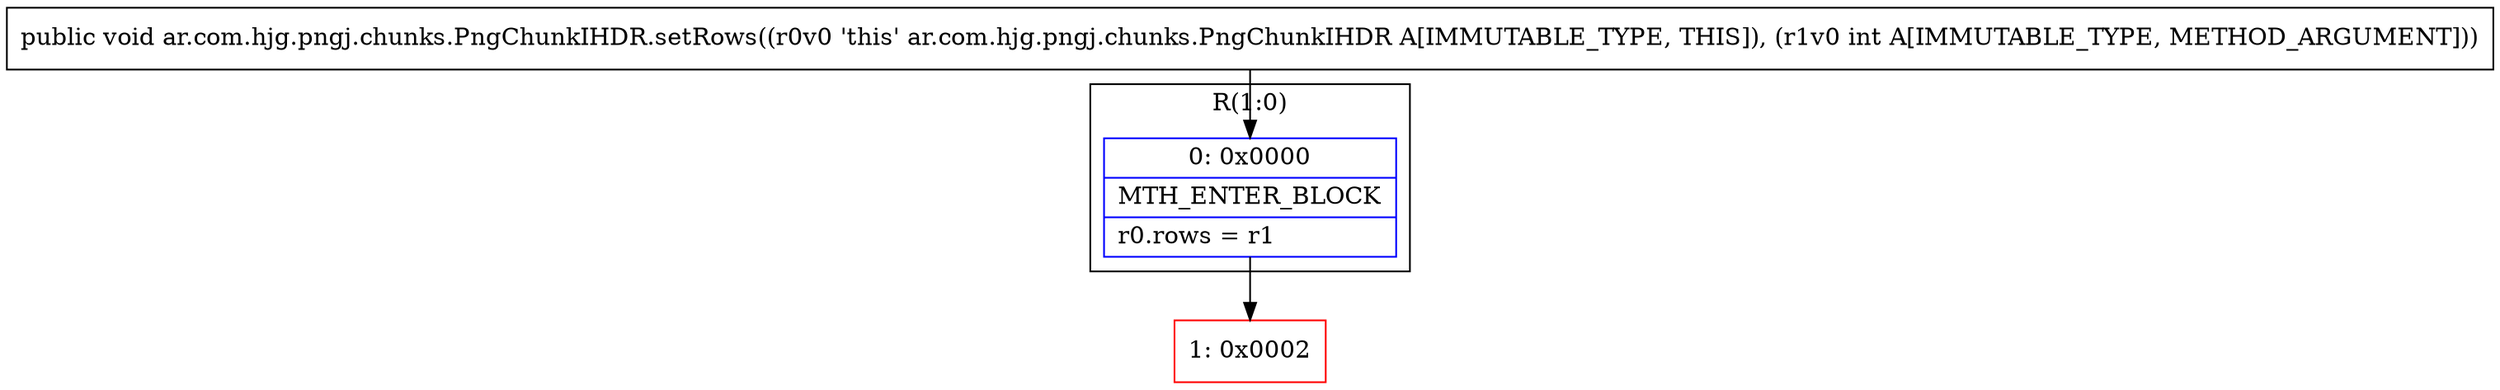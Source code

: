 digraph "CFG forar.com.hjg.pngj.chunks.PngChunkIHDR.setRows(I)V" {
subgraph cluster_Region_344927352 {
label = "R(1:0)";
node [shape=record,color=blue];
Node_0 [shape=record,label="{0\:\ 0x0000|MTH_ENTER_BLOCK\l|r0.rows = r1\l}"];
}
Node_1 [shape=record,color=red,label="{1\:\ 0x0002}"];
MethodNode[shape=record,label="{public void ar.com.hjg.pngj.chunks.PngChunkIHDR.setRows((r0v0 'this' ar.com.hjg.pngj.chunks.PngChunkIHDR A[IMMUTABLE_TYPE, THIS]), (r1v0 int A[IMMUTABLE_TYPE, METHOD_ARGUMENT])) }"];
MethodNode -> Node_0;
Node_0 -> Node_1;
}

